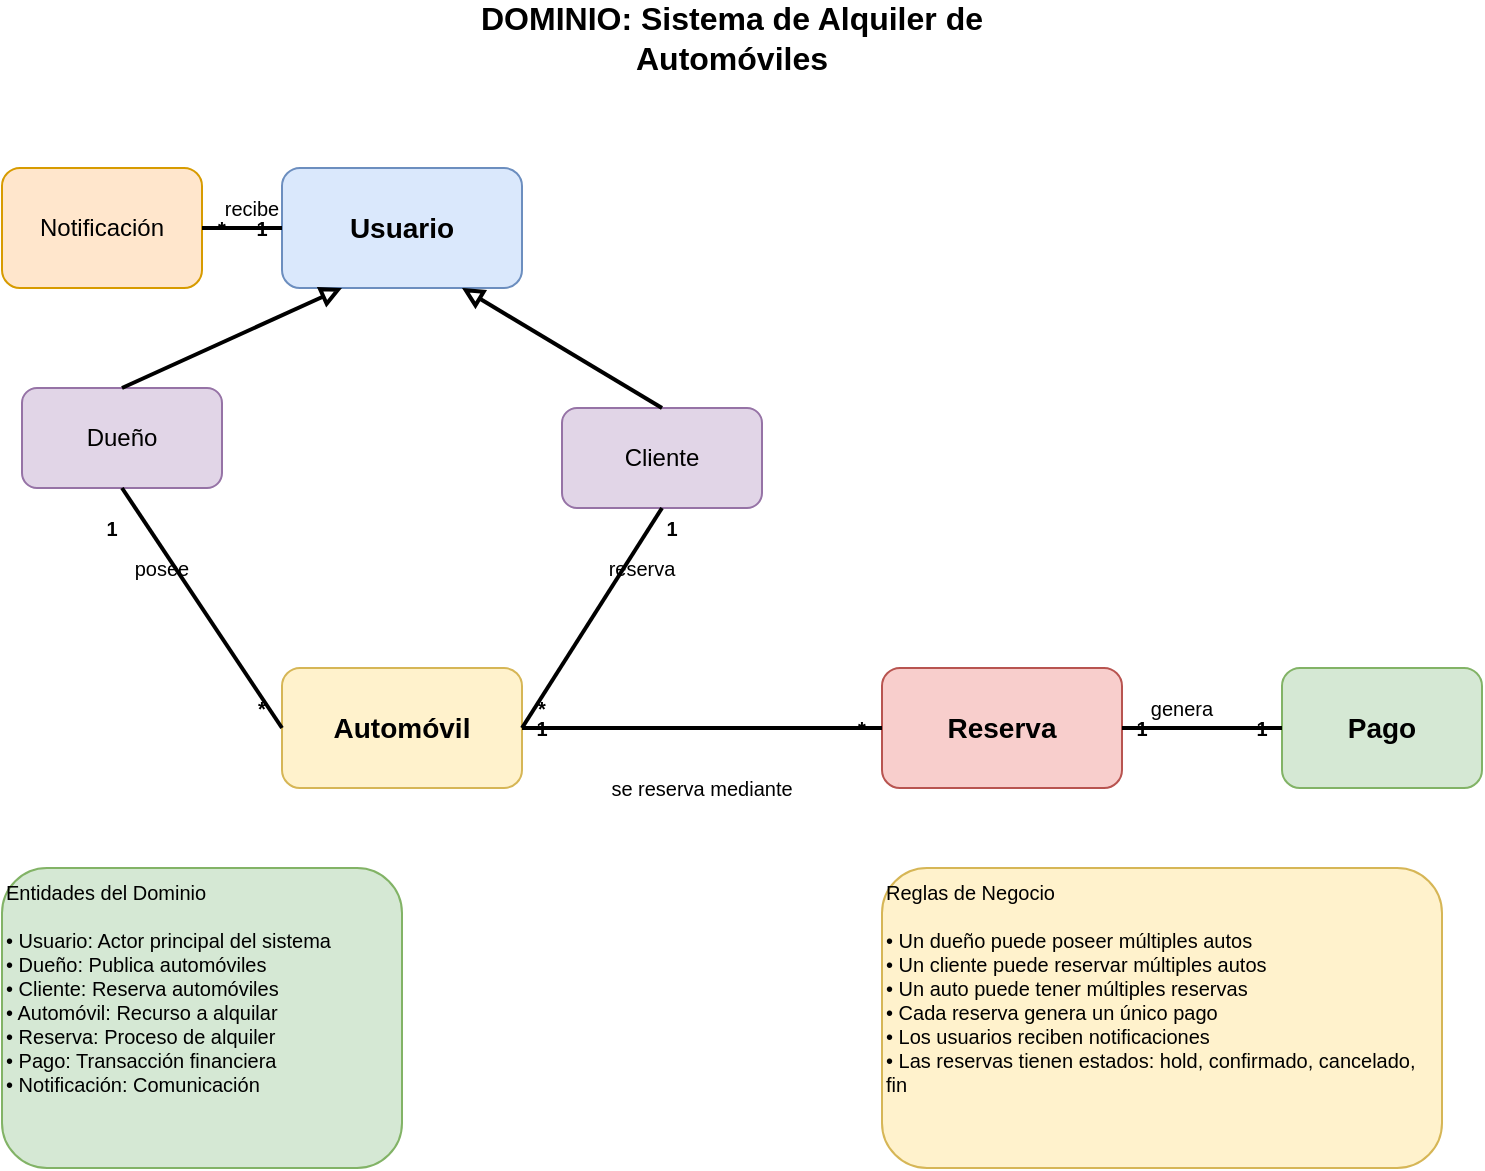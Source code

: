<mxfile version="28.1.2">
  <diagram id="DominioAlquilerAutos" name="Dominio">
    <mxGraphModel dx="1281" dy="562" grid="1" gridSize="10" guides="1" tooltips="1" connect="1" arrows="1" fold="1" page="1" pageScale="1" pageWidth="827" pageHeight="1169" math="0" shadow="0">
      <root>
        <mxCell id="0" />
        <mxCell id="1" parent="0" />
        <mxCell id="usuario" value="Usuario" style="rounded=1;whiteSpace=wrap;html=1;fillColor=#dae8fc;strokeColor=#6c8ebf;fontSize=14;fontStyle=1" parent="1" vertex="1">
          <mxGeometry x="200" y="100" width="120" height="60" as="geometry" />
        </mxCell>
        <mxCell id="dueno" value="Dueño" style="rounded=1;whiteSpace=wrap;html=1;fillColor=#e1d5e7;strokeColor=#9673a6;fontSize=12" parent="1" vertex="1">
          <mxGeometry x="70" y="210" width="100" height="50" as="geometry" />
        </mxCell>
        <mxCell id="cliente" value="Cliente" style="rounded=1;whiteSpace=wrap;html=1;fillColor=#e1d5e7;strokeColor=#9673a6;fontSize=12" parent="1" vertex="1">
          <mxGeometry x="340" y="220" width="100" height="50" as="geometry" />
        </mxCell>
        <mxCell id="auto" value="Automóvil" style="rounded=1;whiteSpace=wrap;html=1;fillColor=#fff2cc;strokeColor=#d6b656;fontSize=14;fontStyle=1" parent="1" vertex="1">
          <mxGeometry x="200" y="350" width="120" height="60" as="geometry" />
        </mxCell>
        <mxCell id="reserva" value="Reserva" style="rounded=1;whiteSpace=wrap;html=1;fillColor=#f8cecc;strokeColor=#b85450;fontSize=14;fontStyle=1" parent="1" vertex="1">
          <mxGeometry x="500" y="350" width="120" height="60" as="geometry" />
        </mxCell>
        <mxCell id="pago" value="Pago" style="rounded=1;whiteSpace=wrap;html=1;fillColor=#d5e8d4;strokeColor=#82b366;fontSize=14;fontStyle=1" parent="1" vertex="1">
          <mxGeometry x="700" y="350" width="100" height="60" as="geometry" />
        </mxCell>
        <mxCell id="notificacion" value="Notificación" style="rounded=1;whiteSpace=wrap;html=1;fillColor=#ffe6cc;strokeColor=#d79b00;fontSize=12" parent="1" vertex="1">
          <mxGeometry x="60" y="100" width="100" height="60" as="geometry" />
        </mxCell>
        <mxCell id="herencia1" value="" style="endArrow=block;endFill=0;html=1;rounded=0;exitX=0.5;exitY=0;exitDx=0;exitDy=0;entryX=0.25;entryY=1;entryDx=0;entryDy=0;strokeWidth=2" parent="1" source="dueno" target="usuario" edge="1">
          <mxGeometry width="50" height="50" relative="1" as="geometry">
            <mxPoint x="400" y="300" as="sourcePoint" />
            <mxPoint x="450" y="250" as="targetPoint" />
          </mxGeometry>
        </mxCell>
        <mxCell id="herencia2" value="" style="endArrow=block;endFill=0;html=1;rounded=0;exitX=0.5;exitY=0;exitDx=0;exitDy=0;entryX=0.75;entryY=1;entryDx=0;entryDy=0;strokeWidth=2" parent="1" source="cliente" target="usuario" edge="1">
          <mxGeometry width="50" height="50" relative="1" as="geometry">
            <mxPoint x="400" y="300" as="sourcePoint" />
            <mxPoint x="450" y="250" as="targetPoint" />
          </mxGeometry>
        </mxCell>
        <mxCell id="posee" value="" style="endArrow=none;html=1;rounded=0;exitX=0.5;exitY=1;exitDx=0;exitDy=0;entryX=0;entryY=0.5;entryDx=0;entryDy=0;strokeWidth=2" parent="1" source="dueno" target="auto" edge="1">
          <mxGeometry width="50" height="50" relative="1" as="geometry">
            <mxPoint x="400" y="300" as="sourcePoint" />
            <mxPoint x="450" y="250" as="targetPoint" />
          </mxGeometry>
        </mxCell>
        <mxCell id="poseeLabel" value="posee" style="text;html=1;strokeColor=none;fillColor=none;align=center;verticalAlign=middle;whiteSpace=wrap;rounded=0;fontSize=10" parent="1" vertex="1">
          <mxGeometry x="120" y="290" width="40" height="20" as="geometry" />
        </mxCell>
        <mxCell id="posee1" value="1" style="text;html=1;strokeColor=none;fillColor=none;align=center;verticalAlign=middle;whiteSpace=wrap;rounded=0;fontSize=10;fontStyle=1" parent="1" vertex="1">
          <mxGeometry x="105" y="270" width="20" height="20" as="geometry" />
        </mxCell>
        <mxCell id="poseeM" value="*" style="text;html=1;strokeColor=none;fillColor=none;align=center;verticalAlign=middle;whiteSpace=wrap;rounded=0;fontSize=10;fontStyle=1" parent="1" vertex="1">
          <mxGeometry x="180" y="360" width="20" height="20" as="geometry" />
        </mxCell>
        <mxCell id="reservaAuto" value="" style="endArrow=none;html=1;rounded=0;exitX=0.5;exitY=1;exitDx=0;exitDy=0;entryX=1;entryY=0.5;entryDx=0;entryDy=0;strokeWidth=2" parent="1" source="cliente" target="auto" edge="1">
          <mxGeometry width="50" height="50" relative="1" as="geometry">
            <mxPoint x="400" y="300" as="sourcePoint" />
            <mxPoint x="450" y="250" as="targetPoint" />
          </mxGeometry>
        </mxCell>
        <mxCell id="reservaAutoLabel" value="reserva" style="text;html=1;strokeColor=none;fillColor=none;align=center;verticalAlign=middle;whiteSpace=wrap;rounded=0;fontSize=10" parent="1" vertex="1">
          <mxGeometry x="360" y="290" width="40" height="20" as="geometry" />
        </mxCell>
        <mxCell id="reservaAuto1" value="1" style="text;html=1;strokeColor=none;fillColor=none;align=center;verticalAlign=middle;whiteSpace=wrap;rounded=0;fontSize=10;fontStyle=1" parent="1" vertex="1">
          <mxGeometry x="385" y="270" width="20" height="20" as="geometry" />
        </mxCell>
        <mxCell id="reservaAutoM" value="*" style="text;html=1;strokeColor=none;fillColor=none;align=center;verticalAlign=middle;whiteSpace=wrap;rounded=0;fontSize=10;fontStyle=1" parent="1" vertex="1">
          <mxGeometry x="320" y="360" width="20" height="20" as="geometry" />
        </mxCell>
        <mxCell id="genera" value="" style="endArrow=none;html=1;rounded=0;exitX=1;exitY=0.5;exitDx=0;exitDy=0;entryX=0;entryY=0.5;entryDx=0;entryDy=0;strokeWidth=2" parent="1" source="reserva" target="pago" edge="1">
          <mxGeometry width="50" height="50" relative="1" as="geometry">
            <mxPoint x="400" y="300" as="sourcePoint" />
            <mxPoint x="450" y="250" as="targetPoint" />
          </mxGeometry>
        </mxCell>
        <mxCell id="generaLabel" value="genera" style="text;html=1;strokeColor=none;fillColor=none;align=center;verticalAlign=middle;whiteSpace=wrap;rounded=0;fontSize=10" parent="1" vertex="1">
          <mxGeometry x="630" y="360" width="40" height="20" as="geometry" />
        </mxCell>
        <mxCell id="genera1L" value="1" style="text;html=1;strokeColor=none;fillColor=none;align=center;verticalAlign=middle;whiteSpace=wrap;rounded=0;fontSize=10;fontStyle=1" parent="1" vertex="1">
          <mxGeometry x="620" y="370" width="20" height="20" as="geometry" />
        </mxCell>
        <mxCell id="genera1R" value="1" style="text;html=1;strokeColor=none;fillColor=none;align=center;verticalAlign=middle;whiteSpace=wrap;rounded=0;fontSize=10;fontStyle=1" parent="1" vertex="1">
          <mxGeometry x="680" y="370" width="20" height="20" as="geometry" />
        </mxCell>
        <mxCell id="autoReserva" value="" style="endArrow=none;html=1;rounded=0;exitX=1;exitY=0.5;exitDx=0;exitDy=0;entryX=0;entryY=0.5;entryDx=0;entryDy=0;strokeWidth=2" parent="1" source="auto" target="reserva" edge="1">
          <mxGeometry width="50" height="50" relative="1" as="geometry">
            <mxPoint x="400" y="300" as="sourcePoint" />
            <mxPoint x="450" y="250" as="targetPoint" />
          </mxGeometry>
        </mxCell>
        <mxCell id="autoReservaLabel" value="se reserva mediante" style="text;html=1;strokeColor=none;fillColor=none;align=center;verticalAlign=middle;whiteSpace=wrap;rounded=0;fontSize=10" parent="1" vertex="1">
          <mxGeometry x="350" y="400" width="120" height="20" as="geometry" />
        </mxCell>
        <mxCell id="autoReserva1" value="1" style="text;html=1;strokeColor=none;fillColor=none;align=center;verticalAlign=middle;whiteSpace=wrap;rounded=0;fontSize=10;fontStyle=1" parent="1" vertex="1">
          <mxGeometry x="320" y="370" width="20" height="20" as="geometry" />
        </mxCell>
        <mxCell id="autoReservaM" value="*" style="text;html=1;strokeColor=none;fillColor=none;align=center;verticalAlign=middle;whiteSpace=wrap;rounded=0;fontSize=10;fontStyle=1" parent="1" vertex="1">
          <mxGeometry x="480" y="370" width="20" height="20" as="geometry" />
        </mxCell>
        <mxCell id="usuarioNotif" value="" style="endArrow=none;html=1;rounded=0;exitX=0;exitY=0.5;exitDx=0;exitDy=0;entryX=1;entryY=0.5;entryDx=0;entryDy=0;strokeWidth=2" parent="1" source="usuario" target="notificacion" edge="1">
          <mxGeometry width="50" height="50" relative="1" as="geometry">
            <mxPoint x="400" y="300" as="sourcePoint" />
            <mxPoint x="450" y="250" as="targetPoint" />
          </mxGeometry>
        </mxCell>
        <mxCell id="usuarioNotifLabel" value="recibe" style="text;html=1;strokeColor=none;fillColor=none;align=center;verticalAlign=middle;whiteSpace=wrap;rounded=0;fontSize=10" parent="1" vertex="1">
          <mxGeometry x="170" y="110" width="30" height="20" as="geometry" />
        </mxCell>
        <mxCell id="usuarioNotif1" value="1" style="text;html=1;strokeColor=none;fillColor=none;align=center;verticalAlign=middle;whiteSpace=wrap;rounded=0;fontSize=10;fontStyle=1" parent="1" vertex="1">
          <mxGeometry x="180" y="120" width="20" height="20" as="geometry" />
        </mxCell>
        <mxCell id="usuarioNotifM" value="*" style="text;html=1;strokeColor=none;fillColor=none;align=center;verticalAlign=middle;whiteSpace=wrap;rounded=0;fontSize=10;fontStyle=1" parent="1" vertex="1">
          <mxGeometry x="160" y="120" width="20" height="20" as="geometry" />
        </mxCell>
        <mxCell id="titulo" value="DOMINIO: Sistema de Alquiler de Automóviles" style="text;html=1;strokeColor=none;fillColor=none;align=center;verticalAlign=middle;whiteSpace=wrap;rounded=0;fontSize=16;fontStyle=1" parent="1" vertex="1">
          <mxGeometry x="250" y="20" width="350" height="30" as="geometry" />
        </mxCell>
        <mxCell id="leyenda" value="Entidades del Dominio&#xa;&#xa;• Usuario: Actor principal del sistema&#xa;• Dueño: Publica automóviles&#xa;• Cliente: Reserva automóviles&#xa;• Automóvil: Recurso a alquilar&#xa;• Reserva: Proceso de alquiler&#xa;• Pago: Transacción financiera&#xa;• Notificación: Comunicación" style="text;html=1;strokeColor=#82b366;fillColor=#d5e8d4;align=left;verticalAlign=top;whiteSpace=wrap;rounded=1;fontSize=10" parent="1" vertex="1">
          <mxGeometry x="60" y="450" width="200" height="150" as="geometry" />
        </mxCell>
        <mxCell id="reglas" value="Reglas de Negocio&#xa;&#xa;• Un dueño puede poseer múltiples autos&#xa;• Un cliente puede reservar múltiples autos&#xa;• Un auto puede tener múltiples reservas&#xa;• Cada reserva genera un único pago&#xa;• Los usuarios reciben notificaciones&#xa;• Las reservas tienen estados: hold, confirmado, cancelado, fin" style="text;html=1;strokeColor=#d6b656;fillColor=#fff2cc;align=left;verticalAlign=top;whiteSpace=wrap;rounded=1;fontSize=10" parent="1" vertex="1">
          <mxGeometry x="500" y="450" width="280" height="150" as="geometry" />
        </mxCell>
      </root>
    </mxGraphModel>
  </diagram>
</mxfile>
